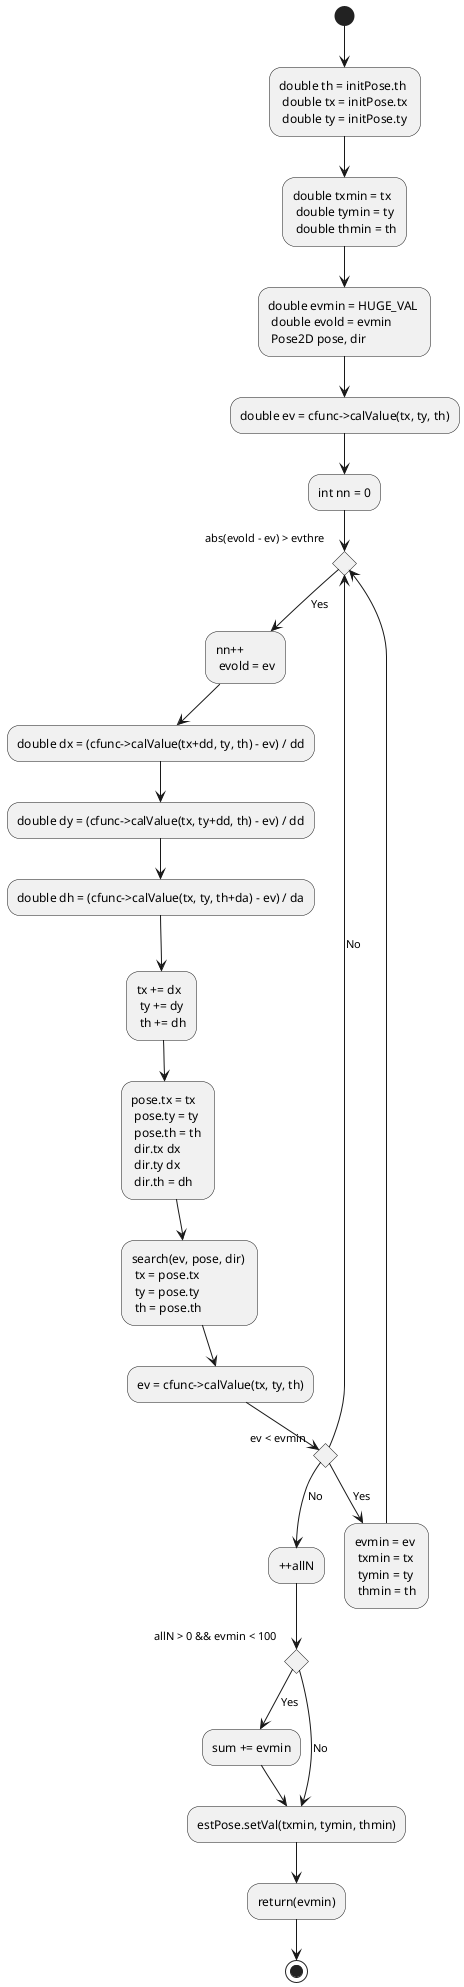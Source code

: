 @startuml

/'
    fix data association
    estimate robot pose by steepest descent and line search
    input1: Pose2D &initPose
    input2: Pose2D &estPose
    return: evmin
'/

(*) --> "double th = initPose.th \n double tx = initPose.tx \n double ty = initPose.ty"
--> "double txmin = tx \n double tymin = ty \n double thmin = th"
--> "double evmin = HUGE_VAL \n double evold = evmin \n Pose2D pose, dir"
--> "double ev = cfunc->calValue(tx, ty, th)"
--> "int nn = 0"
--> if "abs(evold - ev) > evthre" as judge_ev then
        --> [Yes] "nn++ \n evold = ev"
        --> "double dx = (cfunc->calValue(tx+dd, ty, th) - ev) / dd"
        --> "double dy = (cfunc->calValue(tx, ty+dd, th) - ev) / dd"
        --> "double dh = (cfunc->calValue(tx, ty, th+da) - ev) / da"
        --> "tx += dx \n ty += dy \n th += dh"
        --> "pose.tx = tx \n pose.ty = ty \n pose.th = th \n dir.tx dx \n dir.ty dx \n dir.th = dh"
        --> "search(ev, pose, dir) \n tx = pose.tx \n ty = pose.ty \n th = pose.th"
        --> "ev = cfunc->calValue(tx, ty, th)"
        --> if "ev < evmin" as judge_evmin then
                --> [Yes] "evmin = ev \n txmin = tx \n tymin = ty \n thmin = th"
                --> judge_ev
            else
                --> [No] judge_ev
    else
        --> [No] "++allN"
--> if "allN > 0 && evmin < 100"
        --> [Yes] "sum += evmin"
        --> estPose.setVal(txmin, tymin, thmin)
    else
        --> [No] estPose.setVal(txmin, tymin, thmin)
--> "return(evmin)"
--> (*)

@enduml